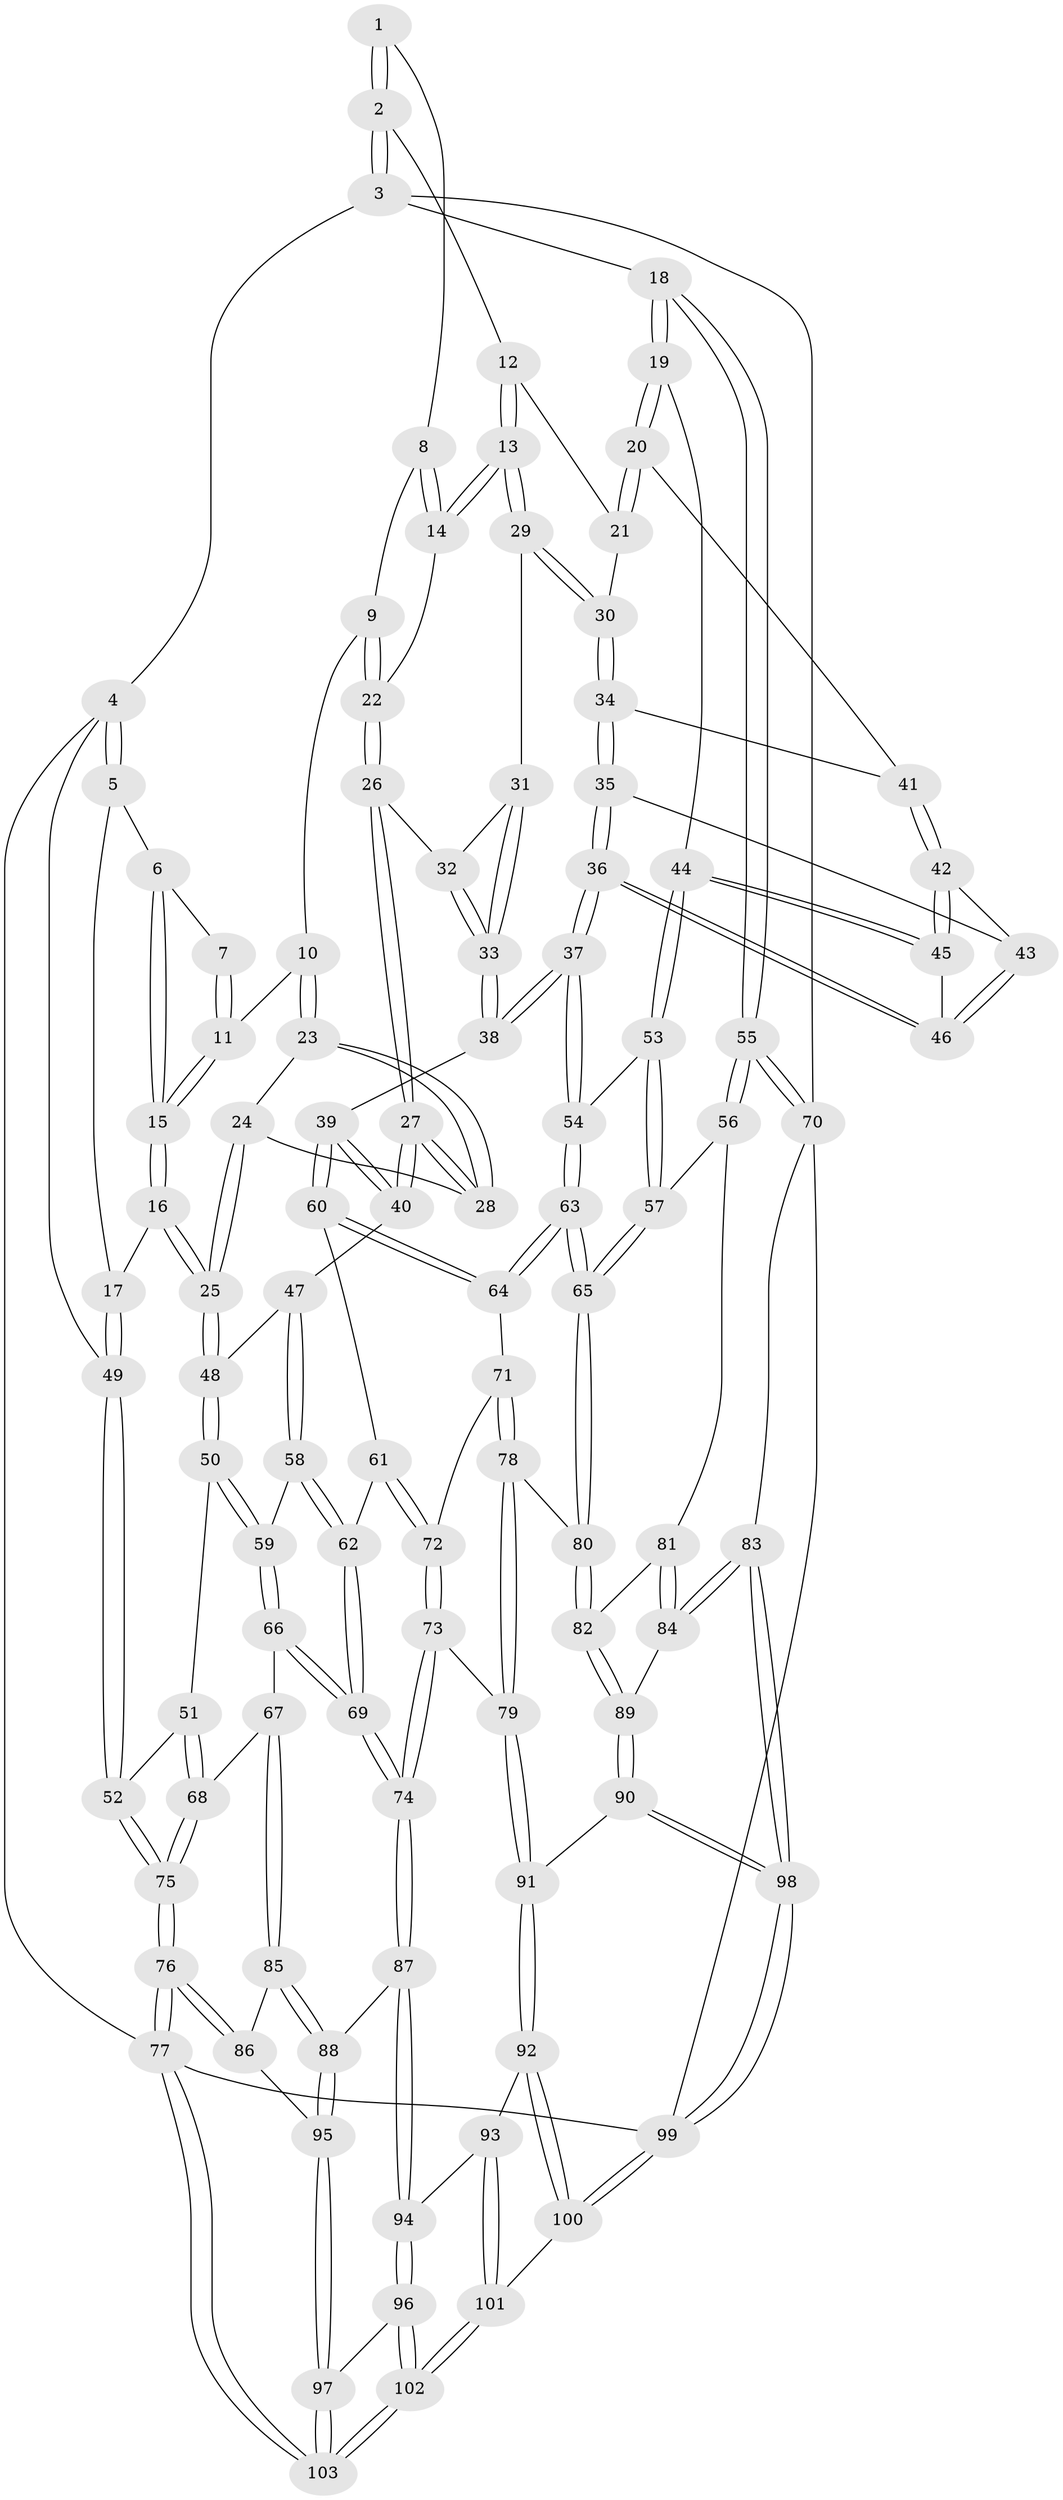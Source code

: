 // Generated by graph-tools (version 1.1) at 2025/02/03/09/25 05:02:15]
// undirected, 103 vertices, 254 edges
graph export_dot {
graph [start="1"]
  node [color=gray90,style=filled];
  1 [pos="+0.5376943023310935+0"];
  2 [pos="+0.8917098808069731+0"];
  3 [pos="+1+0"];
  4 [pos="+0+0"];
  5 [pos="+0+0"];
  6 [pos="+0.07766542879670874+0"];
  7 [pos="+0.4806697186602517+0"];
  8 [pos="+0.5157712144331441+0"];
  9 [pos="+0.4314993963706212+0.13181112466691386"];
  10 [pos="+0.3461946107250553+0.12863276882078423"];
  11 [pos="+0.330662603992499+0.12084465987188202"];
  12 [pos="+0.774533997801719+0"];
  13 [pos="+0.5907210507187982+0.15942443269242568"];
  14 [pos="+0.5833190948438904+0.15557509945042036"];
  15 [pos="+0.21640133882607318+0.10065095987766884"];
  16 [pos="+0.12732870712827282+0.28844904311998504"];
  17 [pos="+0.1119081359928164+0.2906433258495321"];
  18 [pos="+1+0.25404461378382465"];
  19 [pos="+1+0.28906582811190884"];
  20 [pos="+0.8364917607004444+0.2560646628464496"];
  21 [pos="+0.7271402351148468+0.18341771971229112"];
  22 [pos="+0.45199026288357635+0.15010167378901695"];
  23 [pos="+0.35144478087941594+0.2044697876001675"];
  24 [pos="+0.26815211610669354+0.29644044663803304"];
  25 [pos="+0.12899409723474373+0.28979972766286455"];
  26 [pos="+0.458144380253317+0.23751610184877245"];
  27 [pos="+0.3999563704295002+0.3299835807830251"];
  28 [pos="+0.39610976088373123+0.3272948871369049"];
  29 [pos="+0.6098168254143014+0.19970106145841496"];
  30 [pos="+0.638413983390575+0.21778435918033662"];
  31 [pos="+0.6075356083327805+0.2018129741183694"];
  32 [pos="+0.5192898291726966+0.25576527874159133"];
  33 [pos="+0.5351586295476972+0.3555327879750744"];
  34 [pos="+0.642517781846858+0.23041150601729293"];
  35 [pos="+0.6430212321382619+0.2902757620293672"];
  36 [pos="+0.5608631604343403+0.42472363098948634"];
  37 [pos="+0.5322616320592088+0.4466147128043911"];
  38 [pos="+0.5285802465074421+0.44559049939159884"];
  39 [pos="+0.48372201168261586+0.4460278613815658"];
  40 [pos="+0.43684709253597465+0.42067398450853644"];
  41 [pos="+0.7447627238416551+0.28659208511115414"];
  42 [pos="+0.7111961812162693+0.33218607797761357"];
  43 [pos="+0.7073157359476039+0.3322933578601525"];
  44 [pos="+0.8062385218248475+0.4281317502208983"];
  45 [pos="+0.7840879368534155+0.4159489020250512"];
  46 [pos="+0.6510531532877043+0.3981573663425336"];
  47 [pos="+0.26434816613700257+0.4734664307428721"];
  48 [pos="+0.16450449975711198+0.3508229470662735"];
  49 [pos="+0+0.3628094150222602"];
  50 [pos="+0.11086636421008567+0.5528157130580673"];
  51 [pos="+0.05944244142055747+0.5417966917228223"];
  52 [pos="+0+0.38490222906655464"];
  53 [pos="+0.7703829451435872+0.5103939968749399"];
  54 [pos="+0.5372781469602264+0.45242089904772004"];
  55 [pos="+1+0.5767485145692656"];
  56 [pos="+0.8959326191198432+0.6277726205898412"];
  57 [pos="+0.7730496710292895+0.5317656670244115"];
  58 [pos="+0.26130936684008044+0.4847302575878269"];
  59 [pos="+0.11860668690286083+0.5569971546208926"];
  60 [pos="+0.43514433896736804+0.5557871489652376"];
  61 [pos="+0.3745596133793613+0.600906114936803"];
  62 [pos="+0.2824018677282061+0.6006517501351912"];
  63 [pos="+0.6245865280726718+0.681772359585585"];
  64 [pos="+0.46619067873806197+0.6327087158897421"];
  65 [pos="+0.634527584922565+0.6962011064782622"];
  66 [pos="+0.18233510297026845+0.7069299031455765"];
  67 [pos="+0.06200900698924322+0.7271424828016005"];
  68 [pos="+0.047078697598532254+0.7225744784532104"];
  69 [pos="+0.21941195154925938+0.7191114012259301"];
  70 [pos="+1+0.7664511350206074"];
  71 [pos="+0.4359610958825368+0.6752532977921981"];
  72 [pos="+0.3967432232737869+0.6668593313833567"];
  73 [pos="+0.29879774617473914+0.7763554411510024"];
  74 [pos="+0.25714308490378857+0.7756047315478842"];
  75 [pos="+0+0.7001177275758681"];
  76 [pos="+0+0.8257000943014143"];
  77 [pos="+0+1"];
  78 [pos="+0.4641333107014019+0.7312261293974232"];
  79 [pos="+0.39734312439972685+0.8066881461844797"];
  80 [pos="+0.6354315627104828+0.7037152370686187"];
  81 [pos="+0.8284183848110923+0.7192368987503175"];
  82 [pos="+0.6465644284205719+0.7255247063778495"];
  83 [pos="+0.9066630166815828+0.8598451589884469"];
  84 [pos="+0.8731511244116958+0.8100122042057353"];
  85 [pos="+0.06416837082454285+0.8407429340078819"];
  86 [pos="+0+0.8738434775754251"];
  87 [pos="+0.23922023372428747+0.8334656424323516"];
  88 [pos="+0.10122472025957667+0.8798094129041839"];
  89 [pos="+0.6385547144594104+0.8287073464051766"];
  90 [pos="+0.6380227280106954+0.8321463202825666"];
  91 [pos="+0.45292468772324074+0.8771428492959025"];
  92 [pos="+0.43474326612764164+0.9493434005695475"];
  93 [pos="+0.3090847477322543+0.9308561633973272"];
  94 [pos="+0.24331738936623976+0.8687603316906339"];
  95 [pos="+0.07520554680079218+0.9603190398695388"];
  96 [pos="+0.21984879500061782+0.9251532967523296"];
  97 [pos="+0.07562462513615598+0.9657766527456438"];
  98 [pos="+0.7542813386661809+1"];
  99 [pos="+0.749741942887104+1"];
  100 [pos="+0.48164693662074837+1"];
  101 [pos="+0.3014785300564352+1"];
  102 [pos="+0.20178874310611838+1"];
  103 [pos="+0+1"];
  1 -- 2;
  1 -- 2;
  1 -- 8;
  2 -- 3;
  2 -- 3;
  2 -- 12;
  3 -- 4;
  3 -- 18;
  3 -- 70;
  4 -- 5;
  4 -- 5;
  4 -- 49;
  4 -- 77;
  5 -- 6;
  5 -- 17;
  6 -- 7;
  6 -- 15;
  6 -- 15;
  7 -- 11;
  7 -- 11;
  8 -- 9;
  8 -- 14;
  8 -- 14;
  9 -- 10;
  9 -- 22;
  9 -- 22;
  10 -- 11;
  10 -- 23;
  10 -- 23;
  11 -- 15;
  11 -- 15;
  12 -- 13;
  12 -- 13;
  12 -- 21;
  13 -- 14;
  13 -- 14;
  13 -- 29;
  13 -- 29;
  14 -- 22;
  15 -- 16;
  15 -- 16;
  16 -- 17;
  16 -- 25;
  16 -- 25;
  17 -- 49;
  17 -- 49;
  18 -- 19;
  18 -- 19;
  18 -- 55;
  18 -- 55;
  19 -- 20;
  19 -- 20;
  19 -- 44;
  20 -- 21;
  20 -- 21;
  20 -- 41;
  21 -- 30;
  22 -- 26;
  22 -- 26;
  23 -- 24;
  23 -- 28;
  23 -- 28;
  24 -- 25;
  24 -- 25;
  24 -- 28;
  25 -- 48;
  25 -- 48;
  26 -- 27;
  26 -- 27;
  26 -- 32;
  27 -- 28;
  27 -- 28;
  27 -- 40;
  27 -- 40;
  29 -- 30;
  29 -- 30;
  29 -- 31;
  30 -- 34;
  30 -- 34;
  31 -- 32;
  31 -- 33;
  31 -- 33;
  32 -- 33;
  32 -- 33;
  33 -- 38;
  33 -- 38;
  34 -- 35;
  34 -- 35;
  34 -- 41;
  35 -- 36;
  35 -- 36;
  35 -- 43;
  36 -- 37;
  36 -- 37;
  36 -- 46;
  36 -- 46;
  37 -- 38;
  37 -- 38;
  37 -- 54;
  37 -- 54;
  38 -- 39;
  39 -- 40;
  39 -- 40;
  39 -- 60;
  39 -- 60;
  40 -- 47;
  41 -- 42;
  41 -- 42;
  42 -- 43;
  42 -- 45;
  42 -- 45;
  43 -- 46;
  43 -- 46;
  44 -- 45;
  44 -- 45;
  44 -- 53;
  44 -- 53;
  45 -- 46;
  47 -- 48;
  47 -- 58;
  47 -- 58;
  48 -- 50;
  48 -- 50;
  49 -- 52;
  49 -- 52;
  50 -- 51;
  50 -- 59;
  50 -- 59;
  51 -- 52;
  51 -- 68;
  51 -- 68;
  52 -- 75;
  52 -- 75;
  53 -- 54;
  53 -- 57;
  53 -- 57;
  54 -- 63;
  54 -- 63;
  55 -- 56;
  55 -- 56;
  55 -- 70;
  55 -- 70;
  56 -- 57;
  56 -- 81;
  57 -- 65;
  57 -- 65;
  58 -- 59;
  58 -- 62;
  58 -- 62;
  59 -- 66;
  59 -- 66;
  60 -- 61;
  60 -- 64;
  60 -- 64;
  61 -- 62;
  61 -- 72;
  61 -- 72;
  62 -- 69;
  62 -- 69;
  63 -- 64;
  63 -- 64;
  63 -- 65;
  63 -- 65;
  64 -- 71;
  65 -- 80;
  65 -- 80;
  66 -- 67;
  66 -- 69;
  66 -- 69;
  67 -- 68;
  67 -- 85;
  67 -- 85;
  68 -- 75;
  68 -- 75;
  69 -- 74;
  69 -- 74;
  70 -- 83;
  70 -- 99;
  71 -- 72;
  71 -- 78;
  71 -- 78;
  72 -- 73;
  72 -- 73;
  73 -- 74;
  73 -- 74;
  73 -- 79;
  74 -- 87;
  74 -- 87;
  75 -- 76;
  75 -- 76;
  76 -- 77;
  76 -- 77;
  76 -- 86;
  76 -- 86;
  77 -- 103;
  77 -- 103;
  77 -- 99;
  78 -- 79;
  78 -- 79;
  78 -- 80;
  79 -- 91;
  79 -- 91;
  80 -- 82;
  80 -- 82;
  81 -- 82;
  81 -- 84;
  81 -- 84;
  82 -- 89;
  82 -- 89;
  83 -- 84;
  83 -- 84;
  83 -- 98;
  83 -- 98;
  84 -- 89;
  85 -- 86;
  85 -- 88;
  85 -- 88;
  86 -- 95;
  87 -- 88;
  87 -- 94;
  87 -- 94;
  88 -- 95;
  88 -- 95;
  89 -- 90;
  89 -- 90;
  90 -- 91;
  90 -- 98;
  90 -- 98;
  91 -- 92;
  91 -- 92;
  92 -- 93;
  92 -- 100;
  92 -- 100;
  93 -- 94;
  93 -- 101;
  93 -- 101;
  94 -- 96;
  94 -- 96;
  95 -- 97;
  95 -- 97;
  96 -- 97;
  96 -- 102;
  96 -- 102;
  97 -- 103;
  97 -- 103;
  98 -- 99;
  98 -- 99;
  99 -- 100;
  99 -- 100;
  100 -- 101;
  101 -- 102;
  101 -- 102;
  102 -- 103;
  102 -- 103;
}
